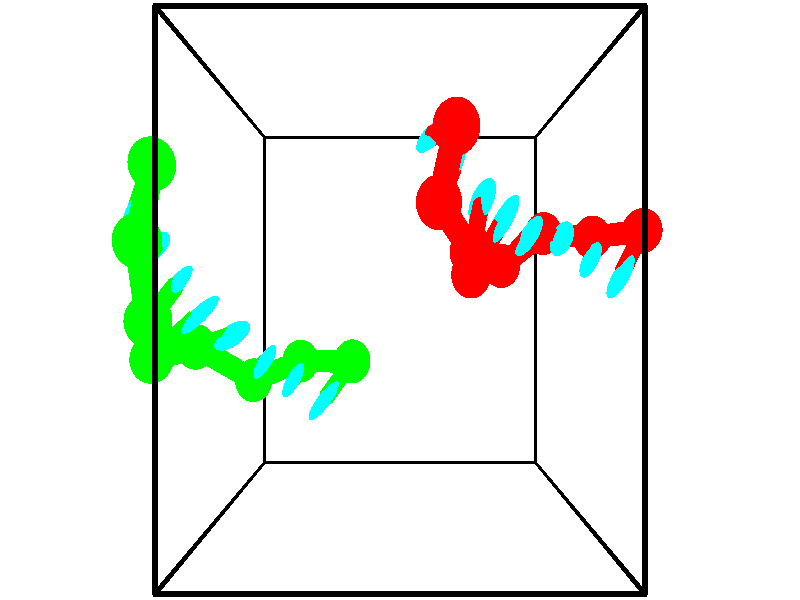// switches for output
#declare DRAW_BASES = 1; // possible values are 0, 1; only relevant for DNA ribbons
#declare DRAW_BASES_TYPE = 3; // possible values are 1, 2, 3; only relevant for DNA ribbons
#declare DRAW_FOG = 0; // set to 1 to enable fog

#include "colors.inc"

#include "transforms.inc"
background { rgb <1, 1, 1>}

#default {
   normal{
       ripples 0.25
       frequency 0.20
       turbulence 0.2
       lambda 5
   }
	finish {
		phong 0.1
		phong_size 40.
	}
}

// original window dimensions: 1024x640


// camera settings

camera {
	sky <-0, 1, 0>
	up <-0, 1, 0>
	right 1.6 * <1, 0, 0>
	location <2.5, 2.5, 11.1562>
	look_at <2.5, 2.5, 2.5>
	direction <0, 0, -8.6562>
	angle 67.0682
}


# declare cpy_camera_pos = <2.5, 2.5, 11.1562>;
# if (DRAW_FOG = 1)
fog {
	fog_type 2
	up vnormalize(cpy_camera_pos)
	color rgbt<1,1,1,0.3>
	distance 1e-5
	fog_alt 3e-3
	fog_offset 4
}
# end


// LIGHTS

# declare lum = 6;
global_settings {
	ambient_light rgb lum * <0.05, 0.05, 0.05>
	max_trace_level 15
}# declare cpy_direct_light_amount = 0.25;
light_source
{	1000 * <-1, -1, 1>,
	rgb lum * cpy_direct_light_amount
	parallel
}

light_source
{	1000 * <1, 1, -1>,
	rgb lum * cpy_direct_light_amount
	parallel
}

// strand 0

// nucleotide -1

// particle -1
sphere {
	<3.089616, 4.016201, 4.830967> 0.250000
	pigment { color rgbt <1,0,0,0> }
	no_shadow
}
cylinder {
	<2.958588, 4.052151, 4.454750>,  <2.879971, 4.073720, 4.229020>, 0.100000
	pigment { color rgbt <1,0,0,0> }
	no_shadow
}
cylinder {
	<2.958588, 4.052151, 4.454750>,  <3.089616, 4.016201, 4.830967>, 0.100000
	pigment { color rgbt <1,0,0,0> }
	no_shadow
}

// particle -1
sphere {
	<2.958588, 4.052151, 4.454750> 0.100000
	pigment { color rgbt <1,0,0,0> }
	no_shadow
}
sphere {
	0, 1
	scale<0.080000,0.200000,0.300000>
	matrix <0.705090, -0.639379, -0.306663,
		-0.628924, -0.763621, 0.146074,
		-0.327571, 0.089872, -0.940542,
		2.860317, 4.079113, 4.172587>
	pigment { color rgbt <0,1,1,0> }
	no_shadow
}
cylinder {
	<2.923422, 3.385416, 4.590759>,  <3.089616, 4.016201, 4.830967>, 0.130000
	pigment { color rgbt <1,0,0,0> }
	no_shadow
}

// nucleotide -1

// particle -1
sphere {
	<2.923422, 3.385416, 4.590759> 0.250000
	pigment { color rgbt <1,0,0,0> }
	no_shadow
}
cylinder {
	<3.041786, 3.621361, 4.290226>,  <3.112805, 3.762928, 4.109906>, 0.100000
	pigment { color rgbt <1,0,0,0> }
	no_shadow
}
cylinder {
	<3.041786, 3.621361, 4.290226>,  <2.923422, 3.385416, 4.590759>, 0.100000
	pigment { color rgbt <1,0,0,0> }
	no_shadow
}

// particle -1
sphere {
	<3.041786, 3.621361, 4.290226> 0.100000
	pigment { color rgbt <1,0,0,0> }
	no_shadow
}
sphere {
	0, 1
	scale<0.080000,0.200000,0.300000>
	matrix <0.831374, -0.546363, -0.101508,
		-0.470376, -0.594601, -0.652070,
		0.295910, 0.589862, -0.751332,
		3.130559, 3.798319, 4.064826>
	pigment { color rgbt <0,1,1,0> }
	no_shadow
}
cylinder {
	<3.320251, 2.962626, 4.246321>,  <2.923422, 3.385416, 4.590759>, 0.130000
	pigment { color rgbt <1,0,0,0> }
	no_shadow
}

// nucleotide -1

// particle -1
sphere {
	<3.320251, 2.962626, 4.246321> 0.250000
	pigment { color rgbt <1,0,0,0> }
	no_shadow
}
cylinder {
	<3.419834, 3.273098, 4.014610>,  <3.479584, 3.459382, 3.875584>, 0.100000
	pigment { color rgbt <1,0,0,0> }
	no_shadow
}
cylinder {
	<3.419834, 3.273098, 4.014610>,  <3.320251, 2.962626, 4.246321>, 0.100000
	pigment { color rgbt <1,0,0,0> }
	no_shadow
}

// particle -1
sphere {
	<3.419834, 3.273098, 4.014610> 0.100000
	pigment { color rgbt <1,0,0,0> }
	no_shadow
}
sphere {
	0, 1
	scale<0.080000,0.200000,0.300000>
	matrix <0.713621, -0.551385, -0.432112,
		-0.654802, -0.305807, -0.691171,
		0.248958, 0.776181, -0.579278,
		3.494522, 3.505952, 3.840827>
	pigment { color rgbt <0,1,1,0> }
	no_shadow
}
cylinder {
	<3.399321, 2.766175, 3.510830>,  <3.320251, 2.962626, 4.246321>, 0.130000
	pigment { color rgbt <1,0,0,0> }
	no_shadow
}

// nucleotide -1

// particle -1
sphere {
	<3.399321, 2.766175, 3.510830> 0.250000
	pigment { color rgbt <1,0,0,0> }
	no_shadow
}
cylinder {
	<3.621223, 3.090889, 3.583771>,  <3.754365, 3.285717, 3.627535>, 0.100000
	pigment { color rgbt <1,0,0,0> }
	no_shadow
}
cylinder {
	<3.621223, 3.090889, 3.583771>,  <3.399321, 2.766175, 3.510830>, 0.100000
	pigment { color rgbt <1,0,0,0> }
	no_shadow
}

// particle -1
sphere {
	<3.621223, 3.090889, 3.583771> 0.100000
	pigment { color rgbt <1,0,0,0> }
	no_shadow
}
sphere {
	0, 1
	scale<0.080000,0.200000,0.300000>
	matrix <0.816203, -0.488458, -0.308579,
		-0.161429, 0.320022, -0.933556,
		0.554755, 0.811785, 0.182352,
		3.787650, 3.334424, 3.638476>
	pigment { color rgbt <0,1,1,0> }
	no_shadow
}
cylinder {
	<3.878608, 2.885856, 2.946315>,  <3.399321, 2.766175, 3.510830>, 0.130000
	pigment { color rgbt <1,0,0,0> }
	no_shadow
}

// nucleotide -1

// particle -1
sphere {
	<3.878608, 2.885856, 2.946315> 0.250000
	pigment { color rgbt <1,0,0,0> }
	no_shadow
}
cylinder {
	<4.018154, 3.048218, 3.284199>,  <4.101882, 3.145635, 3.486929>, 0.100000
	pigment { color rgbt <1,0,0,0> }
	no_shadow
}
cylinder {
	<4.018154, 3.048218, 3.284199>,  <3.878608, 2.885856, 2.946315>, 0.100000
	pigment { color rgbt <1,0,0,0> }
	no_shadow
}

// particle -1
sphere {
	<4.018154, 3.048218, 3.284199> 0.100000
	pigment { color rgbt <1,0,0,0> }
	no_shadow
}
sphere {
	0, 1
	scale<0.080000,0.200000,0.300000>
	matrix <0.881703, -0.447645, -0.149039,
		0.317636, 0.796778, -0.514054,
		0.348865, 0.405904, 0.844710,
		4.122814, 3.169989, 3.537612>
	pigment { color rgbt <0,1,1,0> }
	no_shadow
}
cylinder {
	<4.504796, 3.273698, 2.708985>,  <3.878608, 2.885856, 2.946315>, 0.130000
	pigment { color rgbt <1,0,0,0> }
	no_shadow
}

// nucleotide -1

// particle -1
sphere {
	<4.504796, 3.273698, 2.708985> 0.250000
	pigment { color rgbt <1,0,0,0> }
	no_shadow
}
cylinder {
	<4.545570, 3.206715, 3.101223>,  <4.570035, 3.166524, 3.336566>, 0.100000
	pigment { color rgbt <1,0,0,0> }
	no_shadow
}
cylinder {
	<4.545570, 3.206715, 3.101223>,  <4.504796, 3.273698, 2.708985>, 0.100000
	pigment { color rgbt <1,0,0,0> }
	no_shadow
}

// particle -1
sphere {
	<4.545570, 3.206715, 3.101223> 0.100000
	pigment { color rgbt <1,0,0,0> }
	no_shadow
}
sphere {
	0, 1
	scale<0.080000,0.200000,0.300000>
	matrix <0.901285, -0.401680, -0.162288,
		0.421062, 0.900339, 0.109982,
		0.101937, -0.167459, 0.980595,
		4.576151, 3.156477, 3.395401>
	pigment { color rgbt <0,1,1,0> }
	no_shadow
}
cylinder {
	<5.169925, 3.225728, 2.765029>,  <4.504796, 3.273698, 2.708985>, 0.130000
	pigment { color rgbt <1,0,0,0> }
	no_shadow
}

// nucleotide -1

// particle -1
sphere {
	<5.169925, 3.225728, 2.765029> 0.250000
	pigment { color rgbt <1,0,0,0> }
	no_shadow
}
cylinder {
	<5.049736, 3.058842, 3.108109>,  <4.977623, 2.958710, 3.313956>, 0.100000
	pigment { color rgbt <1,0,0,0> }
	no_shadow
}
cylinder {
	<5.049736, 3.058842, 3.108109>,  <5.169925, 3.225728, 2.765029>, 0.100000
	pigment { color rgbt <1,0,0,0> }
	no_shadow
}

// particle -1
sphere {
	<5.049736, 3.058842, 3.108109> 0.100000
	pigment { color rgbt <1,0,0,0> }
	no_shadow
}
sphere {
	0, 1
	scale<0.080000,0.200000,0.300000>
	matrix <0.825387, -0.564378, 0.014619,
		0.477966, 0.712326, 0.513946,
		-0.300473, -0.417217, 0.857698,
		4.959594, 2.933677, 3.365418>
	pigment { color rgbt <0,1,1,0> }
	no_shadow
}
cylinder {
	<5.706396, 3.263288, 3.160217>,  <5.169925, 3.225728, 2.765029>, 0.130000
	pigment { color rgbt <1,0,0,0> }
	no_shadow
}

// nucleotide -1

// particle -1
sphere {
	<5.706396, 3.263288, 3.160217> 0.250000
	pigment { color rgbt <1,0,0,0> }
	no_shadow
}
cylinder {
	<5.485630, 2.969627, 3.318413>,  <5.353171, 2.793431, 3.413330>, 0.100000
	pigment { color rgbt <1,0,0,0> }
	no_shadow
}
cylinder {
	<5.485630, 2.969627, 3.318413>,  <5.706396, 3.263288, 3.160217>, 0.100000
	pigment { color rgbt <1,0,0,0> }
	no_shadow
}

// particle -1
sphere {
	<5.485630, 2.969627, 3.318413> 0.100000
	pigment { color rgbt <1,0,0,0> }
	no_shadow
}
sphere {
	0, 1
	scale<0.080000,0.200000,0.300000>
	matrix <0.796063, -0.605088, -0.012308,
		0.248342, 0.308042, 0.918388,
		-0.551914, -0.734152, 0.395490,
		5.320056, 2.749382, 3.437060>
	pigment { color rgbt <0,1,1,0> }
	no_shadow
}
// strand 1

// nucleotide -1

// particle -1
sphere {
	<1.844473, 1.799132, 2.871357> 0.250000
	pigment { color rgbt <0,1,0,0> }
	no_shadow
}
cylinder {
	<1.658188, 1.583527, 3.152092>,  <1.546417, 1.454163, 3.320533>, 0.100000
	pigment { color rgbt <0,1,0,0> }
	no_shadow
}
cylinder {
	<1.658188, 1.583527, 3.152092>,  <1.844473, 1.799132, 2.871357>, 0.100000
	pigment { color rgbt <0,1,0,0> }
	no_shadow
}

// particle -1
sphere {
	<1.658188, 1.583527, 3.152092> 0.100000
	pigment { color rgbt <0,1,0,0> }
	no_shadow
}
sphere {
	0, 1
	scale<0.080000,0.200000,0.300000>
	matrix <-0.705504, 0.704912, 0.073231,
		-0.534206, -0.461045, -0.708563,
		-0.465712, -0.539014, 0.701838,
		1.518474, 1.421822, 3.362643>
	pigment { color rgbt <0,1,1,0> }
	no_shadow
}
cylinder {
	<1.100678, 1.783669, 2.664143>,  <1.844473, 1.799132, 2.871357>, 0.130000
	pigment { color rgbt <0,1,0,0> }
	no_shadow
}

// nucleotide -1

// particle -1
sphere {
	<1.100678, 1.783669, 2.664143> 0.250000
	pigment { color rgbt <0,1,0,0> }
	no_shadow
}
cylinder {
	<1.111732, 1.701508, 3.055458>,  <1.118365, 1.652211, 3.290247>, 0.100000
	pigment { color rgbt <0,1,0,0> }
	no_shadow
}
cylinder {
	<1.111732, 1.701508, 3.055458>,  <1.100678, 1.783669, 2.664143>, 0.100000
	pigment { color rgbt <0,1,0,0> }
	no_shadow
}

// particle -1
sphere {
	<1.111732, 1.701508, 3.055458> 0.100000
	pigment { color rgbt <0,1,0,0> }
	no_shadow
}
sphere {
	0, 1
	scale<0.080000,0.200000,0.300000>
	matrix <-0.789945, 0.595224, 0.147289,
		-0.612554, -0.776864, -0.145807,
		0.027635, -0.205402, 0.978287,
		1.120023, 1.639887, 3.348944>
	pigment { color rgbt <0,1,1,0> }
	no_shadow
}
cylinder {
	<0.480033, 1.576950, 2.811588>,  <1.100678, 1.783669, 2.664143>, 0.130000
	pigment { color rgbt <0,1,0,0> }
	no_shadow
}

// nucleotide -1

// particle -1
sphere {
	<0.480033, 1.576950, 2.811588> 0.250000
	pigment { color rgbt <0,1,0,0> }
	no_shadow
}
cylinder {
	<0.641640, 1.725456, 3.145996>,  <0.738605, 1.814560, 3.346641>, 0.100000
	pigment { color rgbt <0,1,0,0> }
	no_shadow
}
cylinder {
	<0.641640, 1.725456, 3.145996>,  <0.480033, 1.576950, 2.811588>, 0.100000
	pigment { color rgbt <0,1,0,0> }
	no_shadow
}

// particle -1
sphere {
	<0.641640, 1.725456, 3.145996> 0.100000
	pigment { color rgbt <0,1,0,0> }
	no_shadow
}
sphere {
	0, 1
	scale<0.080000,0.200000,0.300000>
	matrix <-0.788579, 0.604531, 0.112627,
		-0.463586, -0.704772, 0.537014,
		0.404018, 0.371265, 0.836021,
		0.762846, 1.836836, 3.396802>
	pigment { color rgbt <0,1,1,0> }
	no_shadow
}
cylinder {
	<-0.185076, 1.986014, 3.203627>,  <0.480033, 1.576950, 2.811588>, 0.130000
	pigment { color rgbt <0,1,0,0> }
	no_shadow
}

// nucleotide -1

// particle -1
sphere {
	<-0.185076, 1.986014, 3.203627> 0.250000
	pigment { color rgbt <0,1,0,0> }
	no_shadow
}
cylinder {
	<0.142515, 2.066956, 3.418411>,  <0.339070, 2.115520, 3.547282>, 0.100000
	pigment { color rgbt <0,1,0,0> }
	no_shadow
}
cylinder {
	<0.142515, 2.066956, 3.418411>,  <-0.185076, 1.986014, 3.203627>, 0.100000
	pigment { color rgbt <0,1,0,0> }
	no_shadow
}

// particle -1
sphere {
	<0.142515, 2.066956, 3.418411> 0.100000
	pigment { color rgbt <0,1,0,0> }
	no_shadow
}
sphere {
	0, 1
	scale<0.080000,0.200000,0.300000>
	matrix <-0.489791, 0.734041, 0.470413,
		-0.298961, -0.648256, 0.700276,
		0.818980, 0.202354, 0.536960,
		0.388209, 2.127662, 3.579499>
	pigment { color rgbt <0,1,1,0> }
	no_shadow
}
cylinder {
	<-0.515917, 1.903799, 3.819553>,  <-0.185076, 1.986014, 3.203627>, 0.130000
	pigment { color rgbt <0,1,0,0> }
	no_shadow
}

// nucleotide -1

// particle -1
sphere {
	<-0.515917, 1.903799, 3.819553> 0.250000
	pigment { color rgbt <0,1,0,0> }
	no_shadow
}
cylinder {
	<-0.213039, 2.155670, 3.750084>,  <-0.031312, 2.306793, 3.708402>, 0.100000
	pigment { color rgbt <0,1,0,0> }
	no_shadow
}
cylinder {
	<-0.213039, 2.155670, 3.750084>,  <-0.515917, 1.903799, 3.819553>, 0.100000
	pigment { color rgbt <0,1,0,0> }
	no_shadow
}

// particle -1
sphere {
	<-0.213039, 2.155670, 3.750084> 0.100000
	pigment { color rgbt <0,1,0,0> }
	no_shadow
}
sphere {
	0, 1
	scale<0.080000,0.200000,0.300000>
	matrix <-0.555053, 0.760440, 0.337116,
		0.344342, -0.158864, 0.925306,
		0.757195, 0.629677, -0.173674,
		0.014119, 2.344573, 3.697982>
	pigment { color rgbt <0,1,1,0> }
	no_shadow
}
cylinder {
	<-0.283036, 2.308777, 4.482004>,  <-0.515917, 1.903799, 3.819553>, 0.130000
	pigment { color rgbt <0,1,0,0> }
	no_shadow
}

// nucleotide -1

// particle -1
sphere {
	<-0.283036, 2.308777, 4.482004> 0.250000
	pigment { color rgbt <0,1,0,0> }
	no_shadow
}
cylinder {
	<-0.227238, 2.511177, 4.141533>,  <-0.193759, 2.632617, 3.937250>, 0.100000
	pigment { color rgbt <0,1,0,0> }
	no_shadow
}
cylinder {
	<-0.227238, 2.511177, 4.141533>,  <-0.283036, 2.308777, 4.482004>, 0.100000
	pigment { color rgbt <0,1,0,0> }
	no_shadow
}

// particle -1
sphere {
	<-0.227238, 2.511177, 4.141533> 0.100000
	pigment { color rgbt <0,1,0,0> }
	no_shadow
}
sphere {
	0, 1
	scale<0.080000,0.200000,0.300000>
	matrix <-0.637499, 0.703643, 0.313819,
		0.757718, 0.498849, 0.420729,
		0.139495, 0.506001, -0.851178,
		-0.185389, 2.662977, 3.886179>
	pigment { color rgbt <0,1,1,0> }
	no_shadow
}
cylinder {
	<-0.323550, 3.026798, 4.666014>,  <-0.283036, 2.308777, 4.482004>, 0.130000
	pigment { color rgbt <0,1,0,0> }
	no_shadow
}

// nucleotide -1

// particle -1
sphere {
	<-0.323550, 3.026798, 4.666014> 0.250000
	pigment { color rgbt <0,1,0,0> }
	no_shadow
}
cylinder {
	<-0.373569, 3.024979, 4.269157>,  <-0.403580, 3.023887, 4.031044>, 0.100000
	pigment { color rgbt <0,1,0,0> }
	no_shadow
}
cylinder {
	<-0.373569, 3.024979, 4.269157>,  <-0.323550, 3.026798, 4.666014>, 0.100000
	pigment { color rgbt <0,1,0,0> }
	no_shadow
}

// particle -1
sphere {
	<-0.373569, 3.024979, 4.269157> 0.100000
	pigment { color rgbt <0,1,0,0> }
	no_shadow
}
sphere {
	0, 1
	scale<0.080000,0.200000,0.300000>
	matrix <-0.693600, 0.715429, 0.084140,
		0.709424, 0.698671, -0.092616,
		-0.125046, -0.004547, -0.992140,
		-0.411082, 3.023614, 3.971515>
	pigment { color rgbt <0,1,1,0> }
	no_shadow
}
cylinder {
	<-0.258307, 3.760568, 4.440176>,  <-0.323550, 3.026798, 4.666014>, 0.130000
	pigment { color rgbt <0,1,0,0> }
	no_shadow
}

// nucleotide -1

// particle -1
sphere {
	<-0.258307, 3.760568, 4.440176> 0.250000
	pigment { color rgbt <0,1,0,0> }
	no_shadow
}
cylinder {
	<-0.474290, 3.544029, 4.182373>,  <-0.603880, 3.414106, 4.027691>, 0.100000
	pigment { color rgbt <0,1,0,0> }
	no_shadow
}
cylinder {
	<-0.474290, 3.544029, 4.182373>,  <-0.258307, 3.760568, 4.440176>, 0.100000
	pigment { color rgbt <0,1,0,0> }
	no_shadow
}

// particle -1
sphere {
	<-0.474290, 3.544029, 4.182373> 0.100000
	pigment { color rgbt <0,1,0,0> }
	no_shadow
}
sphere {
	0, 1
	scale<0.080000,0.200000,0.300000>
	matrix <-0.779447, 0.610590, 0.140149,
		0.317661, 0.578033, -0.751644,
		-0.539957, -0.541347, -0.644507,
		-0.636277, 3.381625, 3.989021>
	pigment { color rgbt <0,1,1,0> }
	no_shadow
}
// box output
cylinder {
	<0.000000, 0.000000, 0.000000>,  <5.000000, 0.000000, 0.000000>, 0.025000
	pigment { color rgbt <0,0,0,0> }
	no_shadow
}
cylinder {
	<0.000000, 0.000000, 0.000000>,  <0.000000, 5.000000, 0.000000>, 0.025000
	pigment { color rgbt <0,0,0,0> }
	no_shadow
}
cylinder {
	<0.000000, 0.000000, 0.000000>,  <0.000000, 0.000000, 5.000000>, 0.025000
	pigment { color rgbt <0,0,0,0> }
	no_shadow
}
cylinder {
	<5.000000, 5.000000, 5.000000>,  <0.000000, 5.000000, 5.000000>, 0.025000
	pigment { color rgbt <0,0,0,0> }
	no_shadow
}
cylinder {
	<5.000000, 5.000000, 5.000000>,  <5.000000, 0.000000, 5.000000>, 0.025000
	pigment { color rgbt <0,0,0,0> }
	no_shadow
}
cylinder {
	<5.000000, 5.000000, 5.000000>,  <5.000000, 5.000000, 0.000000>, 0.025000
	pigment { color rgbt <0,0,0,0> }
	no_shadow
}
cylinder {
	<0.000000, 0.000000, 5.000000>,  <0.000000, 5.000000, 5.000000>, 0.025000
	pigment { color rgbt <0,0,0,0> }
	no_shadow
}
cylinder {
	<0.000000, 0.000000, 5.000000>,  <5.000000, 0.000000, 5.000000>, 0.025000
	pigment { color rgbt <0,0,0,0> }
	no_shadow
}
cylinder {
	<5.000000, 5.000000, 0.000000>,  <0.000000, 5.000000, 0.000000>, 0.025000
	pigment { color rgbt <0,0,0,0> }
	no_shadow
}
cylinder {
	<5.000000, 5.000000, 0.000000>,  <5.000000, 0.000000, 0.000000>, 0.025000
	pigment { color rgbt <0,0,0,0> }
	no_shadow
}
cylinder {
	<5.000000, 0.000000, 5.000000>,  <5.000000, 0.000000, 0.000000>, 0.025000
	pigment { color rgbt <0,0,0,0> }
	no_shadow
}
cylinder {
	<0.000000, 5.000000, 0.000000>,  <0.000000, 5.000000, 5.000000>, 0.025000
	pigment { color rgbt <0,0,0,0> }
	no_shadow
}
// end of box output
